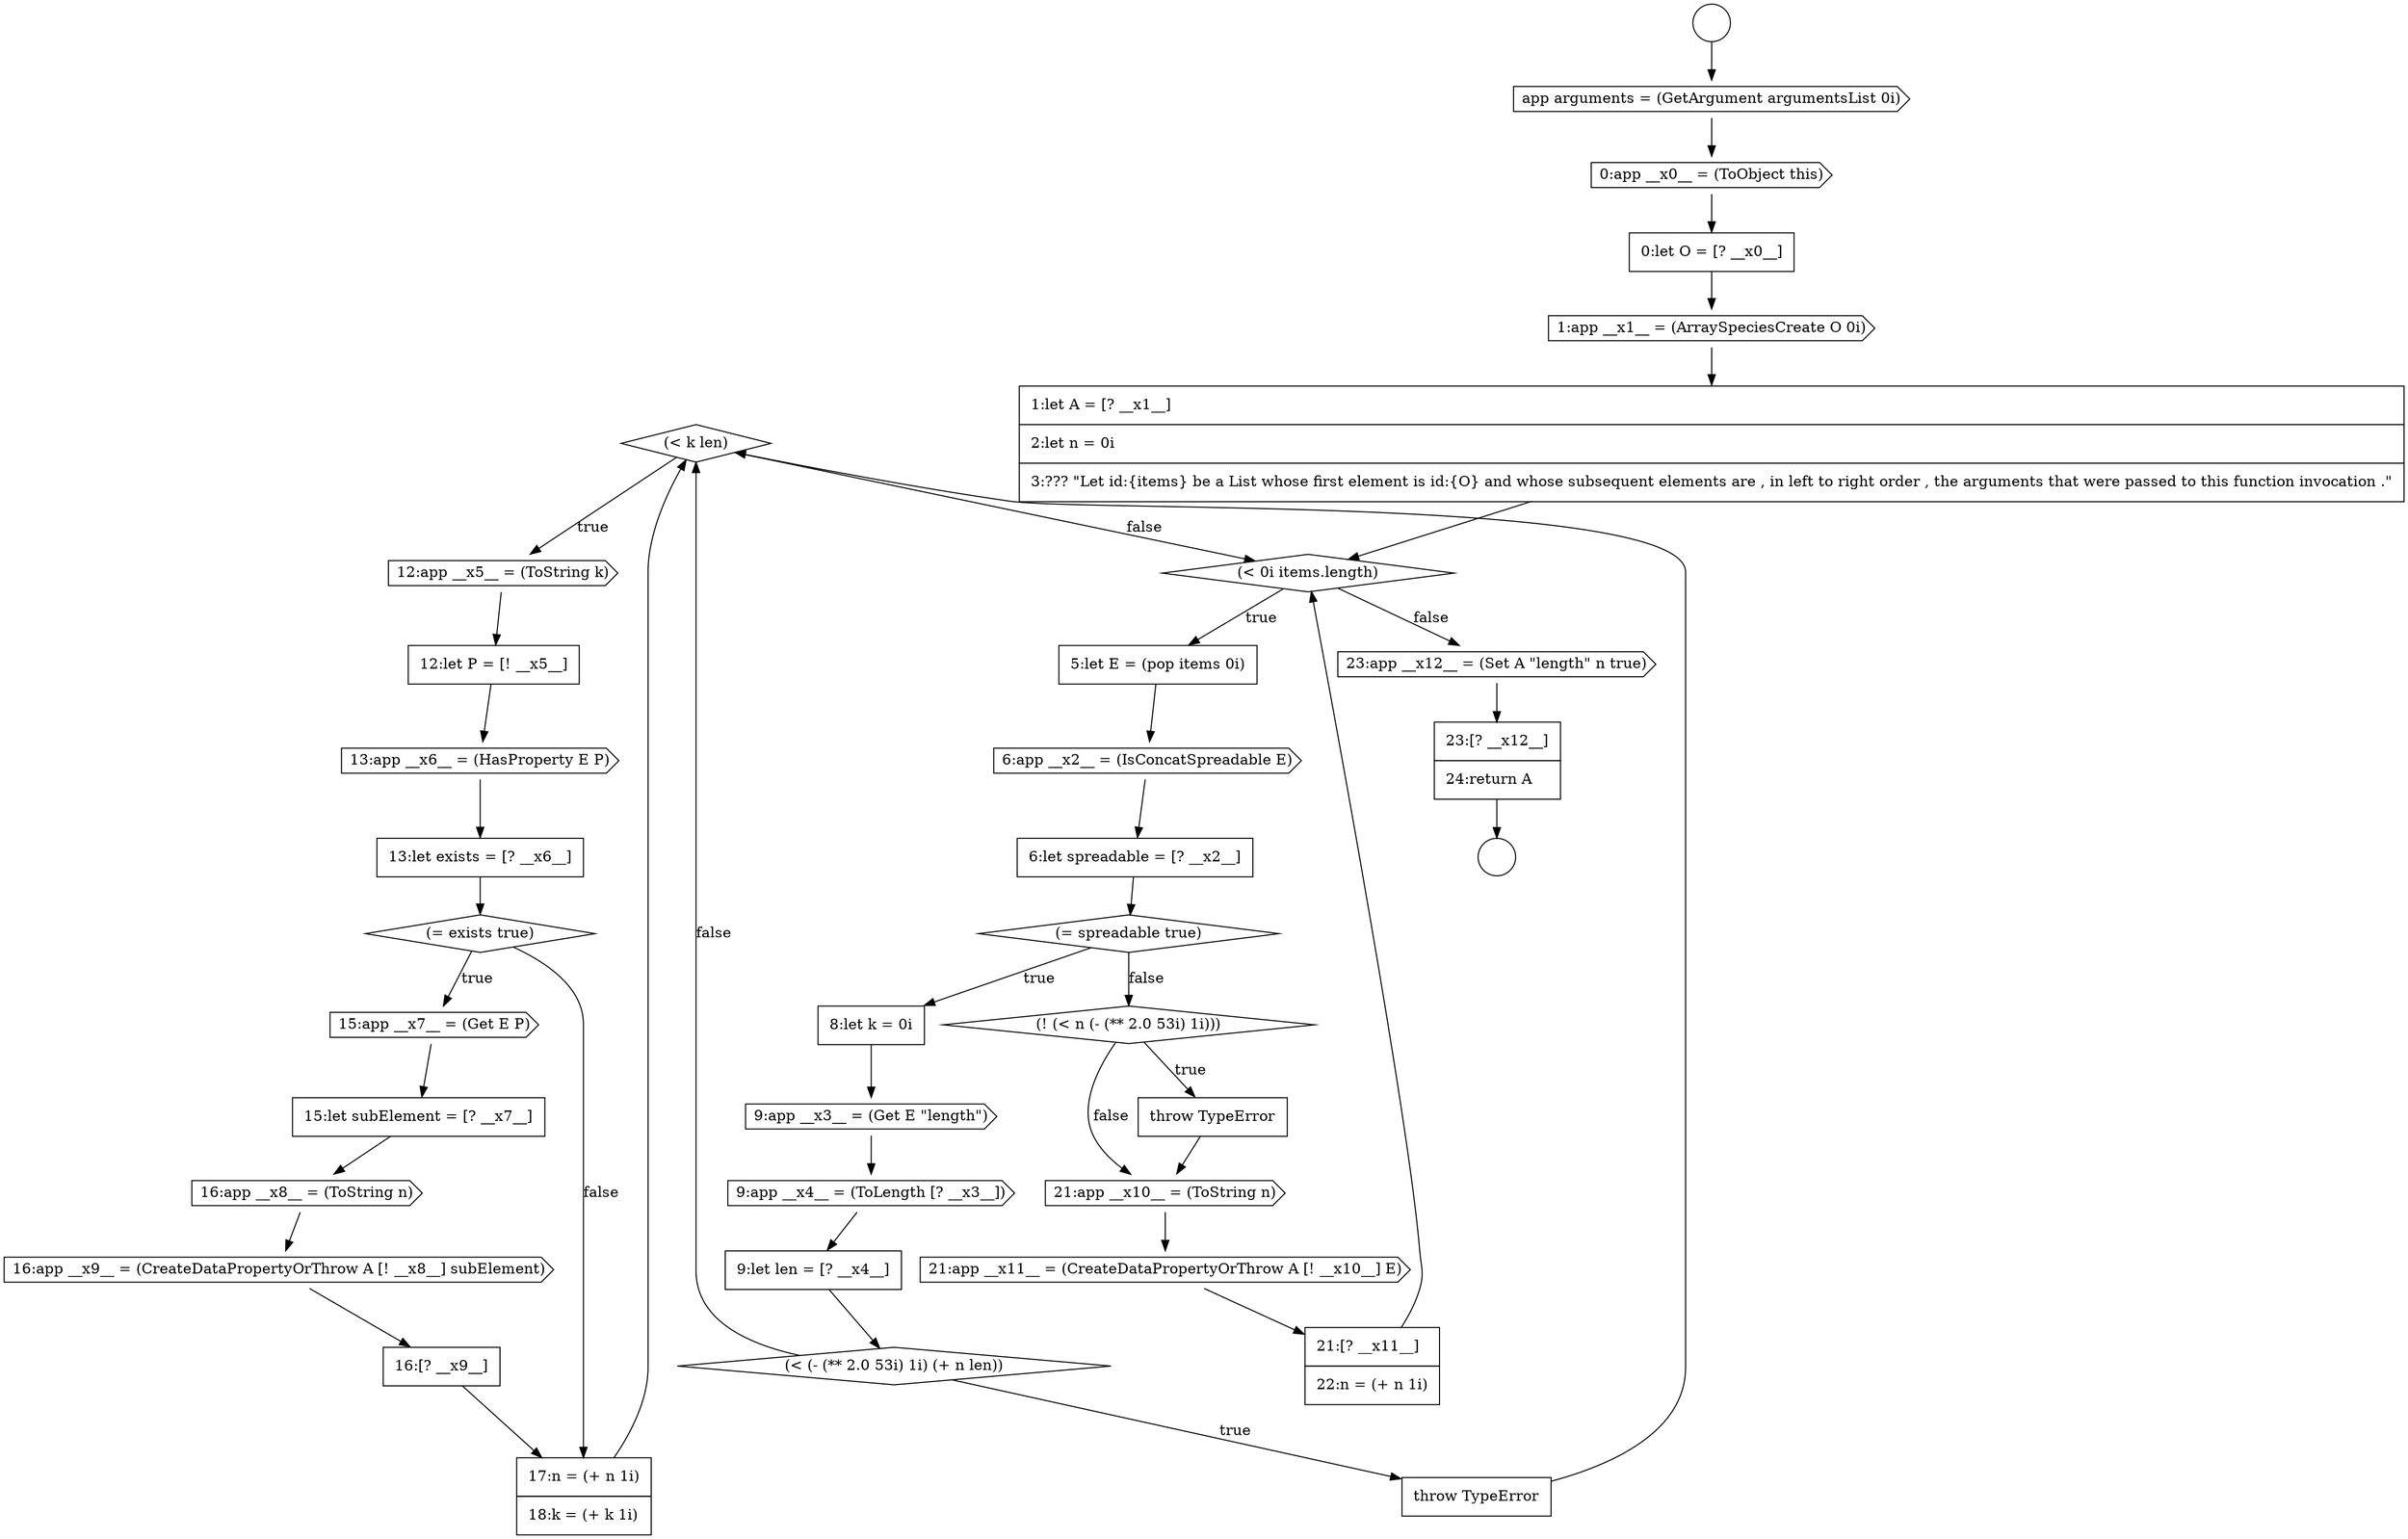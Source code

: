 digraph {
  node13740 [shape=diamond, label=<<font color="black">(&lt; k len)</font>> color="black" fillcolor="white" style=filled]
  node13751 [shape=none, margin=0, label=<<font color="black">
    <table border="0" cellborder="1" cellspacing="0" cellpadding="10">
      <tr><td align="left">17:n = (+ n 1i)</td></tr>
      <tr><td align="left">18:k = (+ k 1i)</td></tr>
    </table>
  </font>> color="black" fillcolor="white" style=filled]
  node13732 [shape=none, margin=0, label=<<font color="black">
    <table border="0" cellborder="1" cellspacing="0" cellpadding="10">
      <tr><td align="left">6:let spreadable = [? __x2__]</td></tr>
    </table>
  </font>> color="black" fillcolor="white" style=filled]
  node13754 [shape=cds, label=<<font color="black">21:app __x10__ = (ToString n)</font>> color="black" fillcolor="white" style=filled]
  node13744 [shape=none, margin=0, label=<<font color="black">
    <table border="0" cellborder="1" cellspacing="0" cellpadding="10">
      <tr><td align="left">13:let exists = [? __x6__]</td></tr>
    </table>
  </font>> color="black" fillcolor="white" style=filled]
  node13746 [shape=cds, label=<<font color="black">15:app __x7__ = (Get E P)</font>> color="black" fillcolor="white" style=filled]
  node13731 [shape=cds, label=<<font color="black">6:app __x2__ = (IsConcatSpreadable E)</font>> color="black" fillcolor="white" style=filled]
  node13726 [shape=none, margin=0, label=<<font color="black">
    <table border="0" cellborder="1" cellspacing="0" cellpadding="10">
      <tr><td align="left">0:let O = [? __x0__]</td></tr>
    </table>
  </font>> color="black" fillcolor="white" style=filled]
  node13730 [shape=none, margin=0, label=<<font color="black">
    <table border="0" cellborder="1" cellspacing="0" cellpadding="10">
      <tr><td align="left">5:let E = (pop items 0i)</td></tr>
    </table>
  </font>> color="black" fillcolor="white" style=filled]
  node13749 [shape=cds, label=<<font color="black">16:app __x9__ = (CreateDataPropertyOrThrow A [! __x8__] subElement)</font>> color="black" fillcolor="white" style=filled]
  node13734 [shape=none, margin=0, label=<<font color="black">
    <table border="0" cellborder="1" cellspacing="0" cellpadding="10">
      <tr><td align="left">8:let k = 0i</td></tr>
    </table>
  </font>> color="black" fillcolor="white" style=filled]
  node13742 [shape=none, margin=0, label=<<font color="black">
    <table border="0" cellborder="1" cellspacing="0" cellpadding="10">
      <tr><td align="left">12:let P = [! __x5__]</td></tr>
    </table>
  </font>> color="black" fillcolor="white" style=filled]
  node13738 [shape=diamond, label=<<font color="black">(&lt; (- (** 2.0 53i) 1i) (+ n len))</font>> color="black" fillcolor="white" style=filled]
  node13743 [shape=cds, label=<<font color="black">13:app __x6__ = (HasProperty E P)</font>> color="black" fillcolor="white" style=filled]
  node13736 [shape=cds, label=<<font color="black">9:app __x4__ = (ToLength [? __x3__])</font>> color="black" fillcolor="white" style=filled]
  node13722 [shape=circle label=" " color="black" fillcolor="white" style=filled]
  node13747 [shape=none, margin=0, label=<<font color="black">
    <table border="0" cellborder="1" cellspacing="0" cellpadding="10">
      <tr><td align="left">15:let subElement = [? __x7__]</td></tr>
    </table>
  </font>> color="black" fillcolor="white" style=filled]
  node13757 [shape=cds, label=<<font color="black">23:app __x12__ = (Set A &quot;length&quot; n true)</font>> color="black" fillcolor="white" style=filled]
  node13725 [shape=cds, label=<<font color="black">0:app __x0__ = (ToObject this)</font>> color="black" fillcolor="white" style=filled]
  node13750 [shape=none, margin=0, label=<<font color="black">
    <table border="0" cellborder="1" cellspacing="0" cellpadding="10">
      <tr><td align="left">16:[? __x9__]</td></tr>
    </table>
  </font>> color="black" fillcolor="white" style=filled]
  node13735 [shape=cds, label=<<font color="black">9:app __x3__ = (Get E &quot;length&quot;)</font>> color="black" fillcolor="white" style=filled]
  node13758 [shape=none, margin=0, label=<<font color="black">
    <table border="0" cellborder="1" cellspacing="0" cellpadding="10">
      <tr><td align="left">23:[? __x12__]</td></tr>
      <tr><td align="left">24:return A</td></tr>
    </table>
  </font>> color="black" fillcolor="white" style=filled]
  node13741 [shape=cds, label=<<font color="black">12:app __x5__ = (ToString k)</font>> color="black" fillcolor="white" style=filled]
  node13745 [shape=diamond, label=<<font color="black">(= exists true)</font>> color="black" fillcolor="white" style=filled]
  node13755 [shape=cds, label=<<font color="black">21:app __x11__ = (CreateDataPropertyOrThrow A [! __x10__] E)</font>> color="black" fillcolor="white" style=filled]
  node13727 [shape=cds, label=<<font color="black">1:app __x1__ = (ArraySpeciesCreate O 0i)</font>> color="black" fillcolor="white" style=filled]
  node13737 [shape=none, margin=0, label=<<font color="black">
    <table border="0" cellborder="1" cellspacing="0" cellpadding="10">
      <tr><td align="left">9:let len = [? __x4__]</td></tr>
    </table>
  </font>> color="black" fillcolor="white" style=filled]
  node13729 [shape=diamond, label=<<font color="black">(&lt; 0i items.length)</font>> color="black" fillcolor="white" style=filled]
  node13724 [shape=cds, label=<<font color="black">app arguments = (GetArgument argumentsList 0i)</font>> color="black" fillcolor="white" style=filled]
  node13756 [shape=none, margin=0, label=<<font color="black">
    <table border="0" cellborder="1" cellspacing="0" cellpadding="10">
      <tr><td align="left">21:[? __x11__]</td></tr>
      <tr><td align="left">22:n = (+ n 1i)</td></tr>
    </table>
  </font>> color="black" fillcolor="white" style=filled]
  node13739 [shape=none, margin=0, label=<<font color="black">
    <table border="0" cellborder="1" cellspacing="0" cellpadding="10">
      <tr><td align="left">throw TypeError</td></tr>
    </table>
  </font>> color="black" fillcolor="white" style=filled]
  node13752 [shape=diamond, label=<<font color="black">(! (&lt; n (- (** 2.0 53i) 1i)))</font>> color="black" fillcolor="white" style=filled]
  node13733 [shape=diamond, label=<<font color="black">(= spreadable true)</font>> color="black" fillcolor="white" style=filled]
  node13753 [shape=none, margin=0, label=<<font color="black">
    <table border="0" cellborder="1" cellspacing="0" cellpadding="10">
      <tr><td align="left">throw TypeError</td></tr>
    </table>
  </font>> color="black" fillcolor="white" style=filled]
  node13748 [shape=cds, label=<<font color="black">16:app __x8__ = (ToString n)</font>> color="black" fillcolor="white" style=filled]
  node13728 [shape=none, margin=0, label=<<font color="black">
    <table border="0" cellborder="1" cellspacing="0" cellpadding="10">
      <tr><td align="left">1:let A = [? __x1__]</td></tr>
      <tr><td align="left">2:let n = 0i</td></tr>
      <tr><td align="left">3:??? &quot;Let id:{items} be a List whose first element is id:{O} and whose subsequent elements are , in left to right order , the arguments that were passed to this function invocation .&quot;</td></tr>
    </table>
  </font>> color="black" fillcolor="white" style=filled]
  node13723 [shape=circle label=" " color="black" fillcolor="white" style=filled]
  node13755 -> node13756 [ color="black"]
  node13742 -> node13743 [ color="black"]
  node13741 -> node13742 [ color="black"]
  node13756 -> node13729 [ color="black"]
  node13745 -> node13746 [label=<<font color="black">true</font>> color="black"]
  node13745 -> node13751 [label=<<font color="black">false</font>> color="black"]
  node13750 -> node13751 [ color="black"]
  node13746 -> node13747 [ color="black"]
  node13737 -> node13738 [ color="black"]
  node13738 -> node13739 [label=<<font color="black">true</font>> color="black"]
  node13738 -> node13740 [label=<<font color="black">false</font>> color="black"]
  node13727 -> node13728 [ color="black"]
  node13734 -> node13735 [ color="black"]
  node13726 -> node13727 [ color="black"]
  node13747 -> node13748 [ color="black"]
  node13744 -> node13745 [ color="black"]
  node13728 -> node13729 [ color="black"]
  node13722 -> node13724 [ color="black"]
  node13748 -> node13749 [ color="black"]
  node13740 -> node13741 [label=<<font color="black">true</font>> color="black"]
  node13740 -> node13729 [label=<<font color="black">false</font>> color="black"]
  node13725 -> node13726 [ color="black"]
  node13732 -> node13733 [ color="black"]
  node13753 -> node13754 [ color="black"]
  node13749 -> node13750 [ color="black"]
  node13736 -> node13737 [ color="black"]
  node13751 -> node13740 [ color="black"]
  node13743 -> node13744 [ color="black"]
  node13724 -> node13725 [ color="black"]
  node13752 -> node13753 [label=<<font color="black">true</font>> color="black"]
  node13752 -> node13754 [label=<<font color="black">false</font>> color="black"]
  node13733 -> node13734 [label=<<font color="black">true</font>> color="black"]
  node13733 -> node13752 [label=<<font color="black">false</font>> color="black"]
  node13754 -> node13755 [ color="black"]
  node13758 -> node13723 [ color="black"]
  node13730 -> node13731 [ color="black"]
  node13757 -> node13758 [ color="black"]
  node13731 -> node13732 [ color="black"]
  node13729 -> node13730 [label=<<font color="black">true</font>> color="black"]
  node13729 -> node13757 [label=<<font color="black">false</font>> color="black"]
  node13739 -> node13740 [ color="black"]
  node13735 -> node13736 [ color="black"]
}
